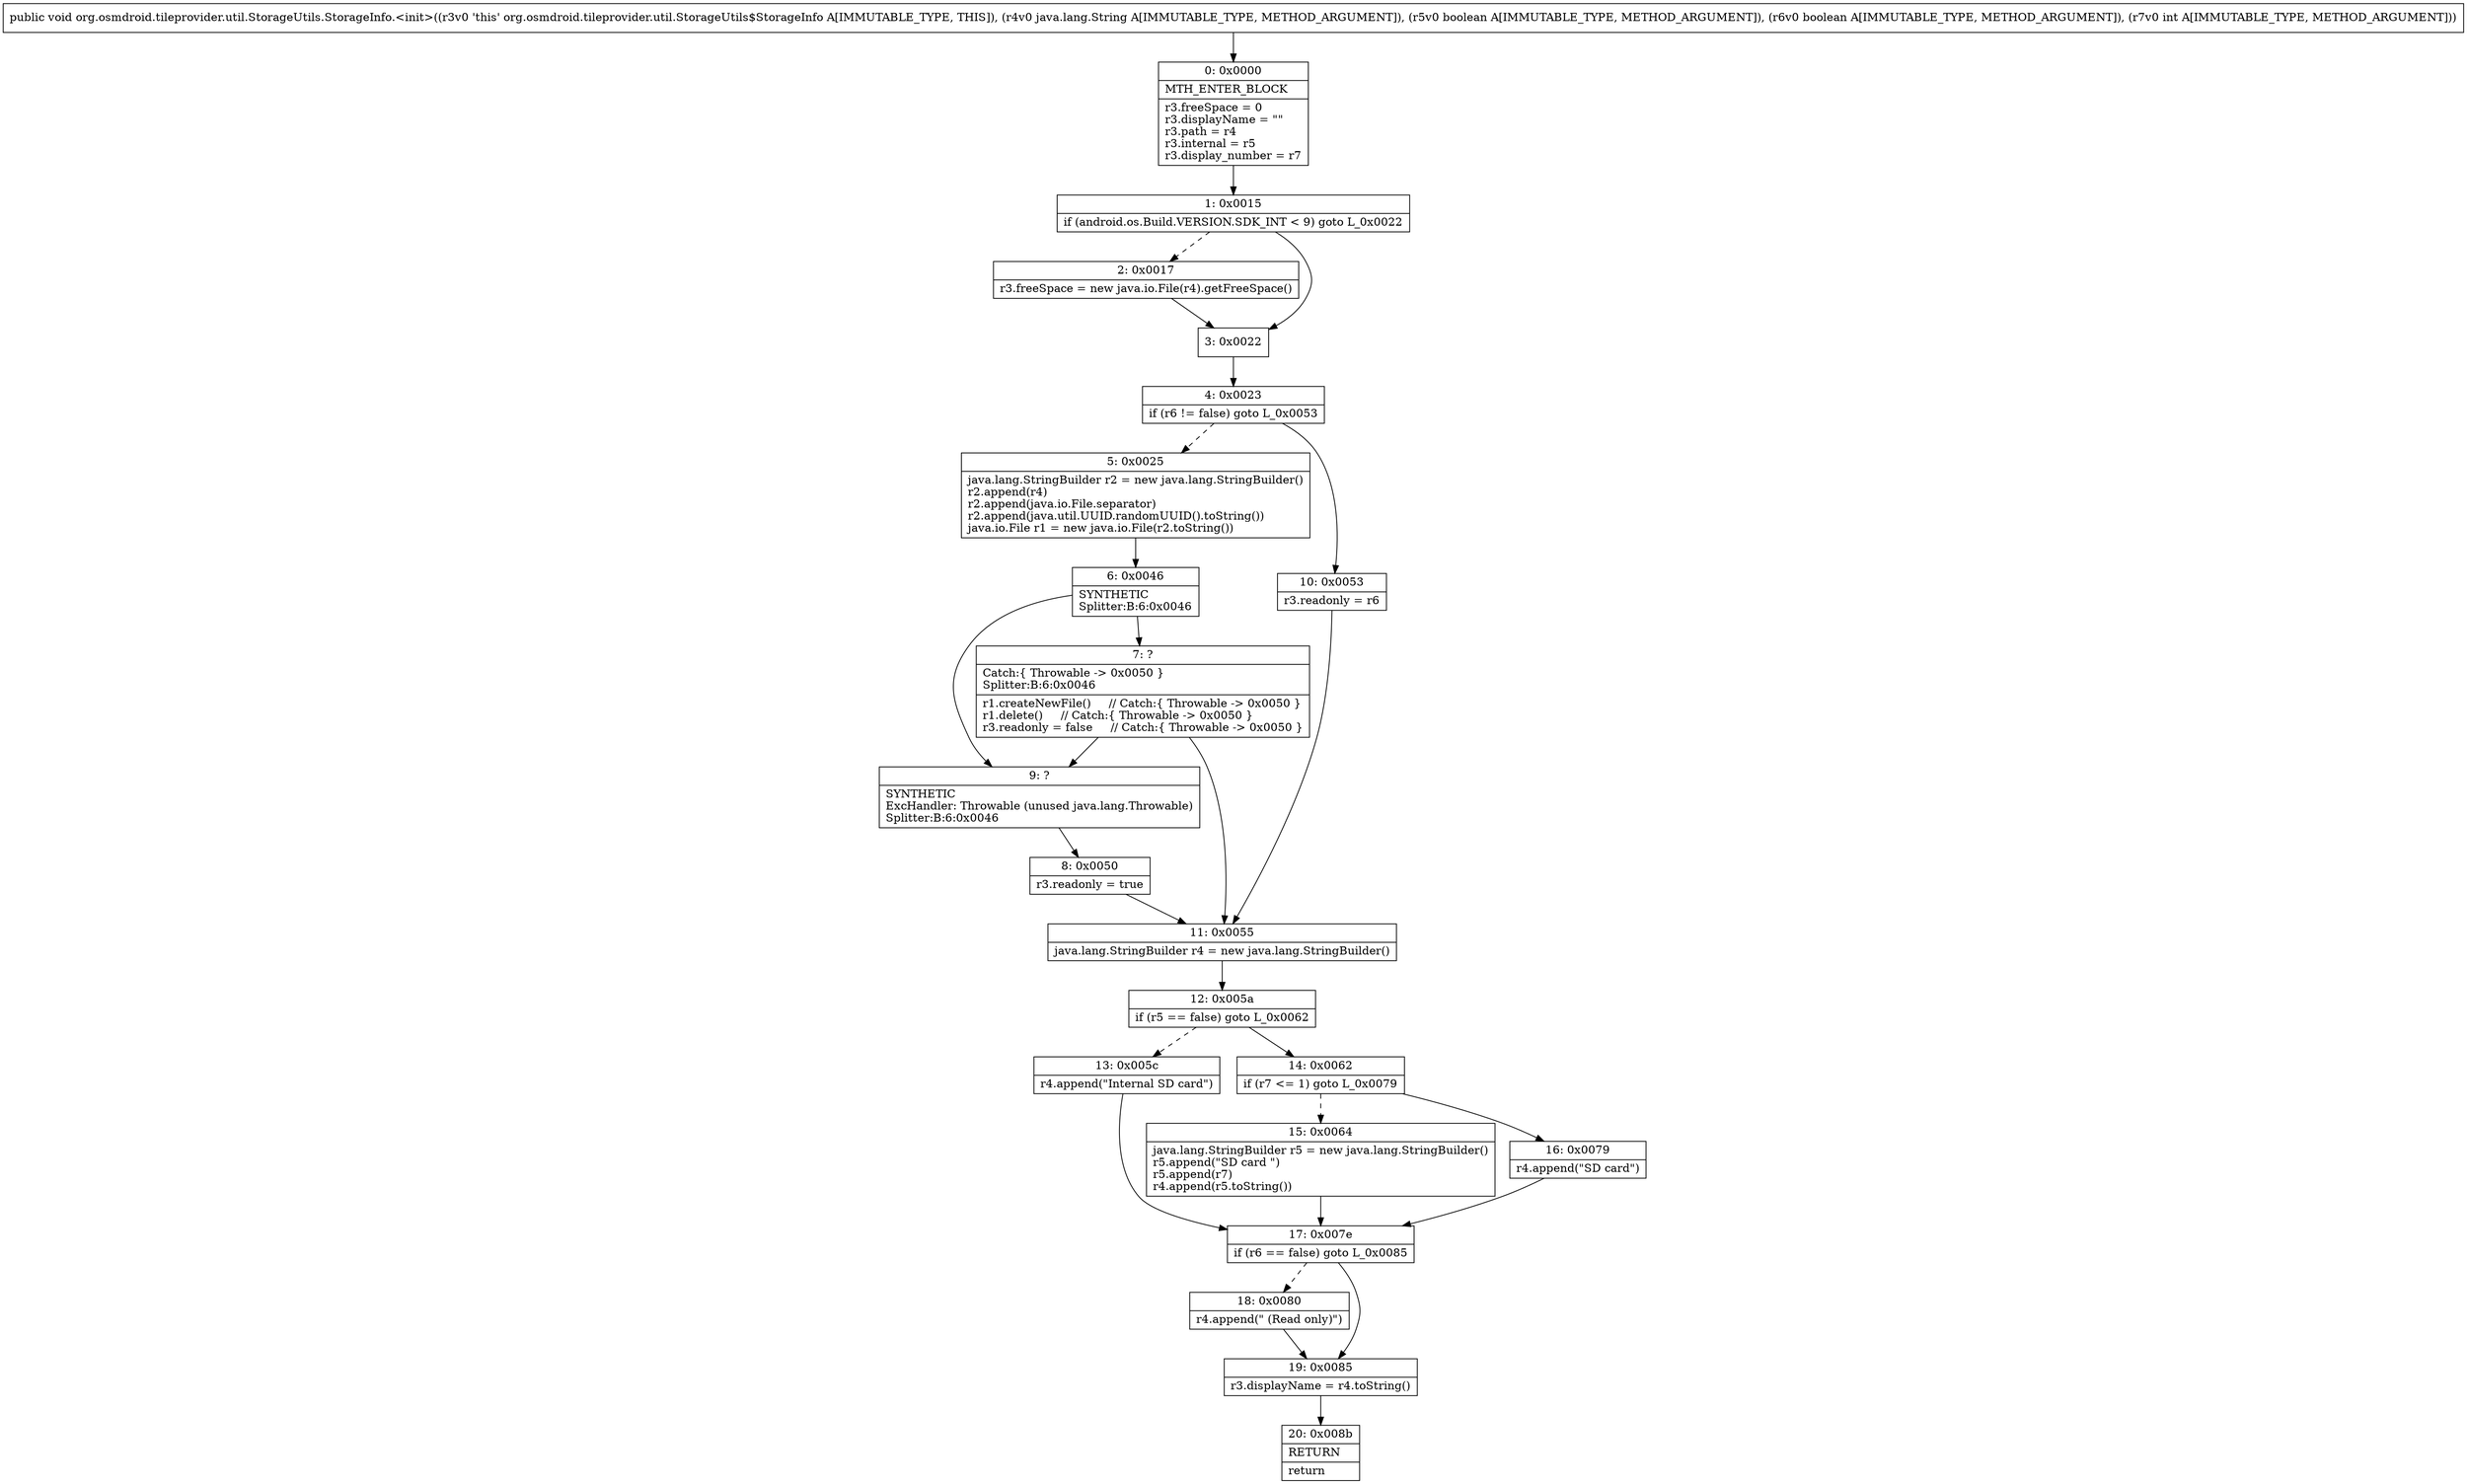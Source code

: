 digraph "CFG fororg.osmdroid.tileprovider.util.StorageUtils.StorageInfo.\<init\>(Ljava\/lang\/String;ZZI)V" {
Node_0 [shape=record,label="{0\:\ 0x0000|MTH_ENTER_BLOCK\l|r3.freeSpace = 0\lr3.displayName = \"\"\lr3.path = r4\lr3.internal = r5\lr3.display_number = r7\l}"];
Node_1 [shape=record,label="{1\:\ 0x0015|if (android.os.Build.VERSION.SDK_INT \< 9) goto L_0x0022\l}"];
Node_2 [shape=record,label="{2\:\ 0x0017|r3.freeSpace = new java.io.File(r4).getFreeSpace()\l}"];
Node_3 [shape=record,label="{3\:\ 0x0022}"];
Node_4 [shape=record,label="{4\:\ 0x0023|if (r6 != false) goto L_0x0053\l}"];
Node_5 [shape=record,label="{5\:\ 0x0025|java.lang.StringBuilder r2 = new java.lang.StringBuilder()\lr2.append(r4)\lr2.append(java.io.File.separator)\lr2.append(java.util.UUID.randomUUID().toString())\ljava.io.File r1 = new java.io.File(r2.toString())\l}"];
Node_6 [shape=record,label="{6\:\ 0x0046|SYNTHETIC\lSplitter:B:6:0x0046\l}"];
Node_7 [shape=record,label="{7\:\ ?|Catch:\{ Throwable \-\> 0x0050 \}\lSplitter:B:6:0x0046\l|r1.createNewFile()     \/\/ Catch:\{ Throwable \-\> 0x0050 \}\lr1.delete()     \/\/ Catch:\{ Throwable \-\> 0x0050 \}\lr3.readonly = false     \/\/ Catch:\{ Throwable \-\> 0x0050 \}\l}"];
Node_8 [shape=record,label="{8\:\ 0x0050|r3.readonly = true\l}"];
Node_9 [shape=record,label="{9\:\ ?|SYNTHETIC\lExcHandler: Throwable (unused java.lang.Throwable)\lSplitter:B:6:0x0046\l}"];
Node_10 [shape=record,label="{10\:\ 0x0053|r3.readonly = r6\l}"];
Node_11 [shape=record,label="{11\:\ 0x0055|java.lang.StringBuilder r4 = new java.lang.StringBuilder()\l}"];
Node_12 [shape=record,label="{12\:\ 0x005a|if (r5 == false) goto L_0x0062\l}"];
Node_13 [shape=record,label="{13\:\ 0x005c|r4.append(\"Internal SD card\")\l}"];
Node_14 [shape=record,label="{14\:\ 0x0062|if (r7 \<= 1) goto L_0x0079\l}"];
Node_15 [shape=record,label="{15\:\ 0x0064|java.lang.StringBuilder r5 = new java.lang.StringBuilder()\lr5.append(\"SD card \")\lr5.append(r7)\lr4.append(r5.toString())\l}"];
Node_16 [shape=record,label="{16\:\ 0x0079|r4.append(\"SD card\")\l}"];
Node_17 [shape=record,label="{17\:\ 0x007e|if (r6 == false) goto L_0x0085\l}"];
Node_18 [shape=record,label="{18\:\ 0x0080|r4.append(\" (Read only)\")\l}"];
Node_19 [shape=record,label="{19\:\ 0x0085|r3.displayName = r4.toString()\l}"];
Node_20 [shape=record,label="{20\:\ 0x008b|RETURN\l|return\l}"];
MethodNode[shape=record,label="{public void org.osmdroid.tileprovider.util.StorageUtils.StorageInfo.\<init\>((r3v0 'this' org.osmdroid.tileprovider.util.StorageUtils$StorageInfo A[IMMUTABLE_TYPE, THIS]), (r4v0 java.lang.String A[IMMUTABLE_TYPE, METHOD_ARGUMENT]), (r5v0 boolean A[IMMUTABLE_TYPE, METHOD_ARGUMENT]), (r6v0 boolean A[IMMUTABLE_TYPE, METHOD_ARGUMENT]), (r7v0 int A[IMMUTABLE_TYPE, METHOD_ARGUMENT])) }"];
MethodNode -> Node_0;
Node_0 -> Node_1;
Node_1 -> Node_2[style=dashed];
Node_1 -> Node_3;
Node_2 -> Node_3;
Node_3 -> Node_4;
Node_4 -> Node_5[style=dashed];
Node_4 -> Node_10;
Node_5 -> Node_6;
Node_6 -> Node_7;
Node_6 -> Node_9;
Node_7 -> Node_9;
Node_7 -> Node_11;
Node_8 -> Node_11;
Node_9 -> Node_8;
Node_10 -> Node_11;
Node_11 -> Node_12;
Node_12 -> Node_13[style=dashed];
Node_12 -> Node_14;
Node_13 -> Node_17;
Node_14 -> Node_15[style=dashed];
Node_14 -> Node_16;
Node_15 -> Node_17;
Node_16 -> Node_17;
Node_17 -> Node_18[style=dashed];
Node_17 -> Node_19;
Node_18 -> Node_19;
Node_19 -> Node_20;
}


